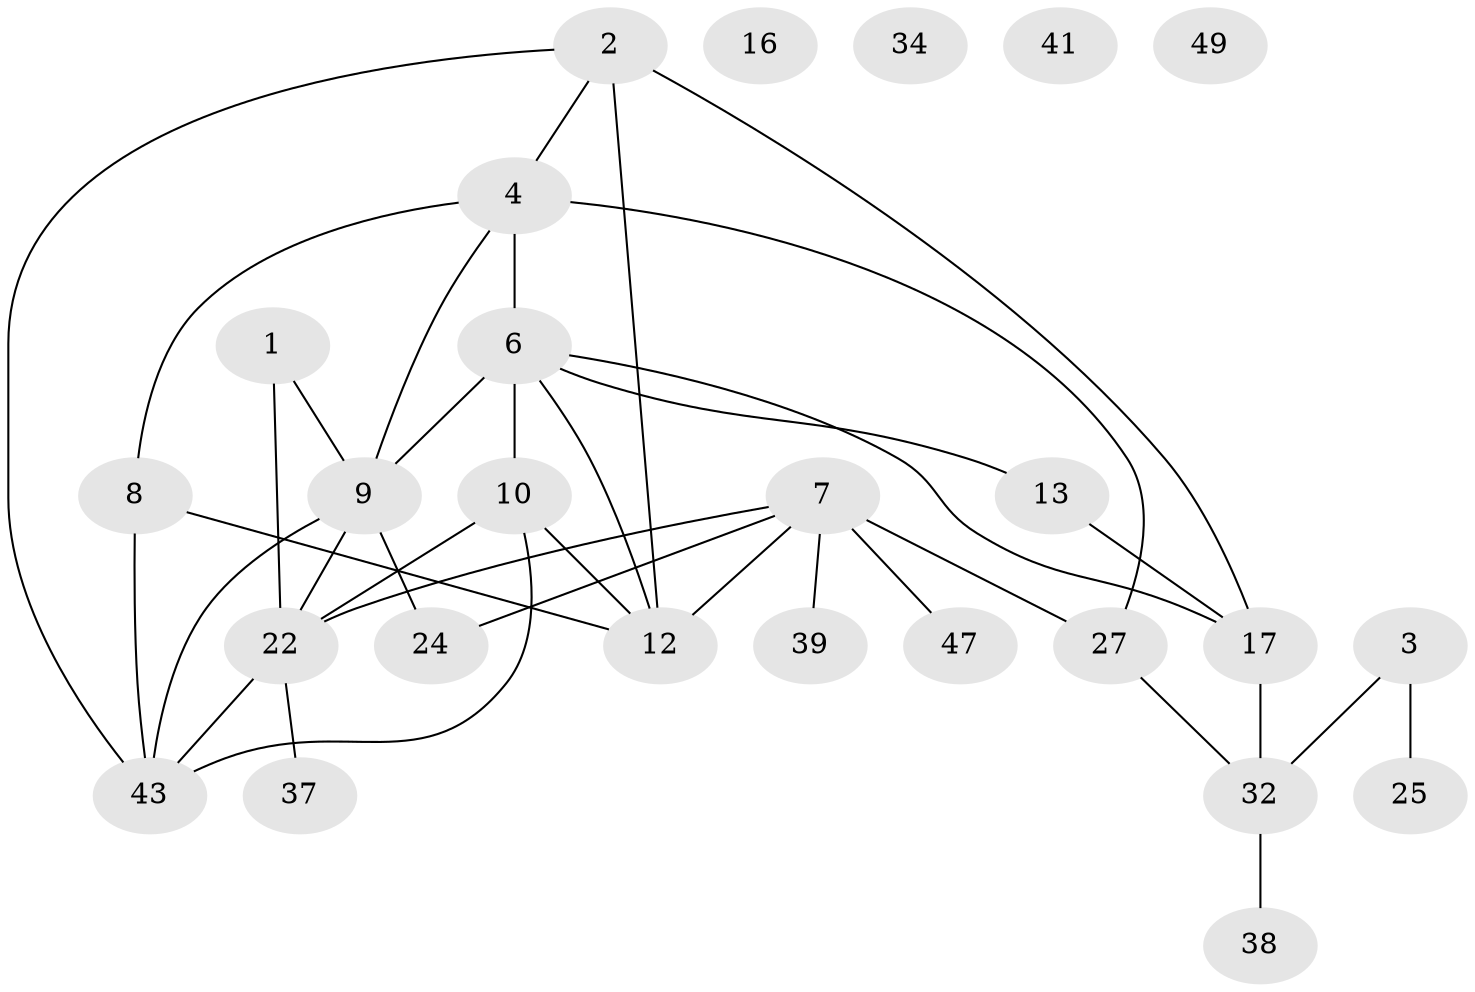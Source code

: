 // original degree distribution, {2: 0.33962264150943394, 3: 0.18867924528301888, 6: 0.03773584905660377, 4: 0.16981132075471697, 1: 0.1509433962264151, 0: 0.07547169811320754, 5: 0.03773584905660377}
// Generated by graph-tools (version 1.1) at 2025/13/03/09/25 04:13:08]
// undirected, 26 vertices, 37 edges
graph export_dot {
graph [start="1"]
  node [color=gray90,style=filled];
  1 [super="+29+30"];
  2 [super="+46"];
  3 [super="+31"];
  4 [super="+5+20"];
  6 [super="+51+26"];
  7 [super="+19+40"];
  8 [super="+18"];
  9 [super="+11+52"];
  10 [super="+23"];
  12 [super="+28+14"];
  13 [super="+21+15"];
  16;
  17;
  22;
  24;
  25;
  27 [super="+42"];
  32 [super="+44+33"];
  34;
  37;
  38;
  39 [super="+45"];
  41;
  43 [super="+48"];
  47 [super="+50"];
  49;
  1 -- 22;
  1 -- 9;
  2 -- 17;
  2 -- 4;
  2 -- 43;
  2 -- 12;
  3 -- 25;
  3 -- 32;
  4 -- 6 [weight=2];
  4 -- 8;
  4 -- 9;
  4 -- 27;
  6 -- 17;
  6 -- 12;
  6 -- 10;
  6 -- 9;
  6 -- 13;
  7 -- 24;
  7 -- 47;
  7 -- 22;
  7 -- 27;
  7 -- 12;
  7 -- 39;
  8 -- 12;
  8 -- 43;
  9 -- 22;
  9 -- 24;
  9 -- 43;
  10 -- 22;
  10 -- 43;
  10 -- 12;
  13 -- 17;
  17 -- 32;
  22 -- 37;
  22 -- 43;
  27 -- 32;
  32 -- 38;
}
